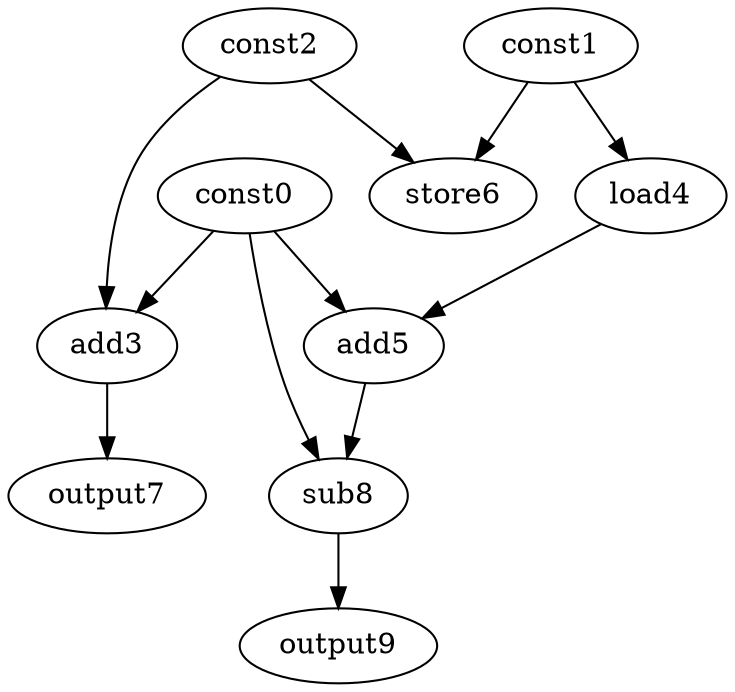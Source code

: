 digraph G { 
const0[opcode=const]; 
const1[opcode=const]; 
const2[opcode=const]; 
add3[opcode=add]; 
load4[opcode=load]; 
add5[opcode=add]; 
store6[opcode=store]; 
output7[opcode=output]; 
sub8[opcode=sub]; 
output9[opcode=output]; 
const0->add3[operand=0];
const2->add3[operand=1];
const1->load4[operand=0];
const1->store6[operand=0];
const2->store6[operand=1];
const0->add5[operand=0];
load4->add5[operand=1];
add3->output7[operand=0];
const0->sub8[operand=0];
add5->sub8[operand=1];
sub8->output9[operand=0];
}
